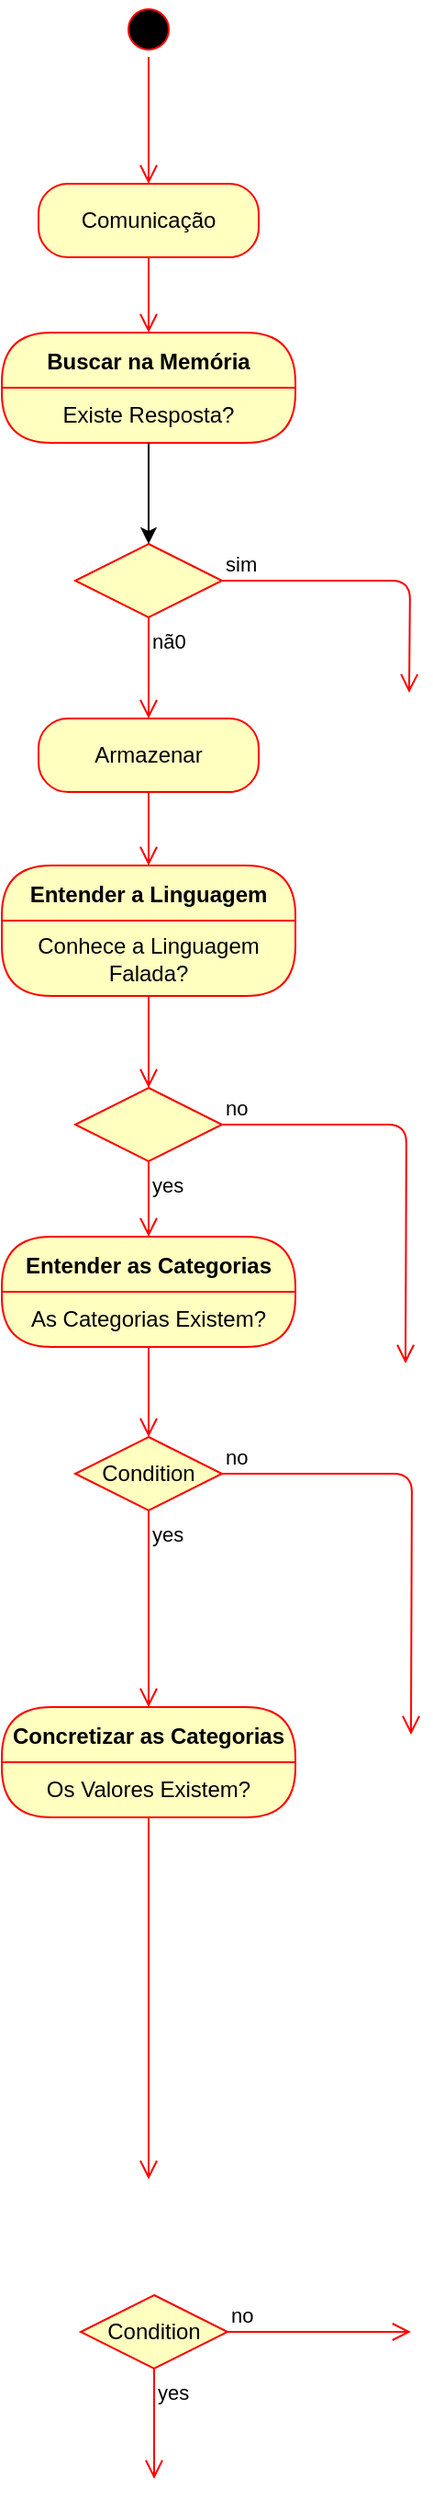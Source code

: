<mxfile>
    <diagram id="ajJ6zpVRrcrcCG0nuid9" name="Página-1">
        <mxGraphModel dx="542" dy="623" grid="0" gridSize="10" guides="1" tooltips="1" connect="1" arrows="1" fold="1" page="1" pageScale="1" pageWidth="827" pageHeight="1169" math="0" shadow="0">
            <root>
                <mxCell id="0"/>
                <mxCell id="1" parent="0"/>
                <mxCell id="2" value="" style="ellipse;html=1;shape=startState;fillColor=#000000;strokeColor=#ff0000;" vertex="1" parent="1">
                    <mxGeometry x="399" y="27" width="30" height="30" as="geometry"/>
                </mxCell>
                <mxCell id="3" value="" style="edgeStyle=orthogonalEdgeStyle;html=1;verticalAlign=bottom;endArrow=open;endSize=8;strokeColor=#ff0000;entryX=0.5;entryY=0;entryDx=0;entryDy=0;" edge="1" source="2" parent="1" target="4">
                    <mxGeometry relative="1" as="geometry">
                        <mxPoint x="414" y="117" as="targetPoint"/>
                    </mxGeometry>
                </mxCell>
                <mxCell id="4" value="Comunicação" style="rounded=1;whiteSpace=wrap;html=1;arcSize=40;fontColor=#000000;fillColor=#ffffc0;strokeColor=#ff0000;" vertex="1" parent="1">
                    <mxGeometry x="354" y="126" width="120" height="40" as="geometry"/>
                </mxCell>
                <mxCell id="5" value="" style="edgeStyle=orthogonalEdgeStyle;html=1;verticalAlign=bottom;endArrow=open;endSize=8;strokeColor=#ff0000;entryX=0.5;entryY=0;entryDx=0;entryDy=0;" edge="1" source="4" parent="1" target="6">
                    <mxGeometry relative="1" as="geometry">
                        <mxPoint x="416" y="221" as="targetPoint"/>
                    </mxGeometry>
                </mxCell>
                <mxCell id="6" value="Buscar na Memória" style="swimlane;fontStyle=1;align=center;verticalAlign=middle;childLayout=stackLayout;horizontal=1;startSize=30;horizontalStack=0;resizeParent=0;resizeLast=1;container=0;fontColor=#000000;collapsible=0;rounded=1;arcSize=30;strokeColor=#ff0000;fillColor=#ffffc0;swimlaneFillColor=#ffffc0;dropTarget=0;" vertex="1" parent="1">
                    <mxGeometry x="334" y="207" width="160" height="60" as="geometry"/>
                </mxCell>
                <mxCell id="7" value="Existe Resposta?" style="text;html=1;strokeColor=none;fillColor=none;align=center;verticalAlign=middle;spacingLeft=4;spacingRight=4;whiteSpace=wrap;overflow=hidden;rotatable=0;fontColor=#000000;" vertex="1" parent="6">
                    <mxGeometry y="30" width="160" height="30" as="geometry"/>
                </mxCell>
                <mxCell id="11" value="" style="rhombus;whiteSpace=wrap;html=1;fillColor=#ffffc0;strokeColor=#ff0000;" vertex="1" parent="1">
                    <mxGeometry x="374" y="322" width="80" height="40" as="geometry"/>
                </mxCell>
                <mxCell id="12" value="sim" style="edgeStyle=orthogonalEdgeStyle;html=1;align=left;verticalAlign=bottom;endArrow=open;endSize=8;strokeColor=#ff0000;" edge="1" source="11" parent="1">
                    <mxGeometry x="-1" relative="1" as="geometry">
                        <mxPoint x="556" y="403" as="targetPoint"/>
                    </mxGeometry>
                </mxCell>
                <mxCell id="13" value="nã0" style="edgeStyle=orthogonalEdgeStyle;html=1;align=left;verticalAlign=top;endArrow=open;endSize=8;strokeColor=#ff0000;entryX=0.5;entryY=0;entryDx=0;entryDy=0;" edge="1" source="11" parent="1" target="16">
                    <mxGeometry x="-1" relative="1" as="geometry">
                        <mxPoint x="414" y="483" as="targetPoint"/>
                    </mxGeometry>
                </mxCell>
                <mxCell id="15" style="edgeStyle=none;html=1;exitX=0.5;exitY=1;exitDx=0;exitDy=0;entryX=0.5;entryY=0;entryDx=0;entryDy=0;" edge="1" parent="1" source="7" target="11">
                    <mxGeometry relative="1" as="geometry"/>
                </mxCell>
                <mxCell id="16" value="Armazenar" style="rounded=1;whiteSpace=wrap;html=1;arcSize=40;fontColor=#000000;fillColor=#ffffc0;strokeColor=#ff0000;" vertex="1" parent="1">
                    <mxGeometry x="354" y="417" width="120" height="40" as="geometry"/>
                </mxCell>
                <mxCell id="17" value="" style="edgeStyle=orthogonalEdgeStyle;html=1;verticalAlign=bottom;endArrow=open;endSize=8;strokeColor=#ff0000;entryX=0.5;entryY=0;entryDx=0;entryDy=0;" edge="1" source="16" parent="1" target="18">
                    <mxGeometry relative="1" as="geometry">
                        <mxPoint x="414" y="523" as="targetPoint"/>
                    </mxGeometry>
                </mxCell>
                <mxCell id="18" value="Entender a Linguagem" style="swimlane;fontStyle=1;align=center;verticalAlign=middle;childLayout=stackLayout;horizontal=1;startSize=30;horizontalStack=0;resizeParent=0;resizeLast=1;container=0;fontColor=#000000;collapsible=0;rounded=1;arcSize=30;strokeColor=#ff0000;fillColor=#ffffc0;swimlaneFillColor=#ffffc0;dropTarget=0;" vertex="1" parent="1">
                    <mxGeometry x="334" y="497" width="160" height="71" as="geometry"/>
                </mxCell>
                <mxCell id="19" value="Conhece a Linguagem Falada?" style="text;html=1;strokeColor=none;fillColor=none;align=center;verticalAlign=middle;spacingLeft=4;spacingRight=4;whiteSpace=wrap;overflow=hidden;rotatable=0;fontColor=#000000;" vertex="1" parent="18">
                    <mxGeometry y="30" width="160" height="41" as="geometry"/>
                </mxCell>
                <mxCell id="20" value="" style="edgeStyle=orthogonalEdgeStyle;html=1;verticalAlign=bottom;endArrow=open;endSize=8;strokeColor=#ff0000;entryX=0.5;entryY=0;entryDx=0;entryDy=0;" edge="1" source="18" parent="1" target="24">
                    <mxGeometry relative="1" as="geometry">
                        <mxPoint x="414" y="686" as="targetPoint"/>
                    </mxGeometry>
                </mxCell>
                <mxCell id="24" value="" style="rhombus;whiteSpace=wrap;html=1;fillColor=#ffffc0;strokeColor=#ff0000;" vertex="1" parent="1">
                    <mxGeometry x="374" y="618" width="80" height="40" as="geometry"/>
                </mxCell>
                <mxCell id="25" value="no" style="edgeStyle=orthogonalEdgeStyle;html=1;align=left;verticalAlign=bottom;endArrow=open;endSize=8;strokeColor=#ff0000;" edge="1" source="24" parent="1">
                    <mxGeometry x="-1" relative="1" as="geometry">
                        <mxPoint x="554" y="768" as="targetPoint"/>
                    </mxGeometry>
                </mxCell>
                <mxCell id="26" value="yes" style="edgeStyle=orthogonalEdgeStyle;html=1;align=left;verticalAlign=top;endArrow=open;endSize=8;strokeColor=#ff0000;entryX=0.5;entryY=0;entryDx=0;entryDy=0;" edge="1" source="24" parent="1" target="30">
                    <mxGeometry x="-1" relative="1" as="geometry">
                        <mxPoint x="414" y="708" as="targetPoint"/>
                    </mxGeometry>
                </mxCell>
                <mxCell id="30" value="Entender as Categorias" style="swimlane;fontStyle=1;align=center;verticalAlign=middle;childLayout=stackLayout;horizontal=1;startSize=30;horizontalStack=0;resizeParent=0;resizeLast=1;container=0;fontColor=#000000;collapsible=0;rounded=1;arcSize=30;strokeColor=#ff0000;fillColor=#ffffc0;swimlaneFillColor=#ffffc0;dropTarget=0;" vertex="1" parent="1">
                    <mxGeometry x="334" y="699" width="160" height="60" as="geometry"/>
                </mxCell>
                <mxCell id="31" value="As Categorias Existem?" style="text;html=1;strokeColor=none;fillColor=none;align=center;verticalAlign=middle;spacingLeft=4;spacingRight=4;whiteSpace=wrap;overflow=hidden;rotatable=0;fontColor=#000000;" vertex="1" parent="30">
                    <mxGeometry y="30" width="160" height="30" as="geometry"/>
                </mxCell>
                <mxCell id="32" value="" style="edgeStyle=orthogonalEdgeStyle;html=1;verticalAlign=bottom;endArrow=open;endSize=8;strokeColor=#ff0000;entryX=0.5;entryY=0;entryDx=0;entryDy=0;" edge="1" source="30" parent="1" target="33">
                    <mxGeometry relative="1" as="geometry">
                        <mxPoint x="414" y="890" as="targetPoint"/>
                    </mxGeometry>
                </mxCell>
                <mxCell id="33" value="Condition" style="rhombus;whiteSpace=wrap;html=1;fillColor=#ffffc0;strokeColor=#ff0000;" vertex="1" parent="1">
                    <mxGeometry x="374" y="808" width="80" height="40" as="geometry"/>
                </mxCell>
                <mxCell id="34" value="no" style="edgeStyle=orthogonalEdgeStyle;html=1;align=left;verticalAlign=bottom;endArrow=open;endSize=8;strokeColor=#ff0000;" edge="1" source="33" parent="1">
                    <mxGeometry x="-1" relative="1" as="geometry">
                        <mxPoint x="557" y="970" as="targetPoint"/>
                    </mxGeometry>
                </mxCell>
                <mxCell id="35" value="yes" style="edgeStyle=orthogonalEdgeStyle;html=1;align=left;verticalAlign=top;endArrow=open;endSize=8;strokeColor=#ff0000;entryX=0.5;entryY=0;entryDx=0;entryDy=0;" edge="1" source="33" parent="1" target="36">
                    <mxGeometry x="-1" relative="1" as="geometry">
                        <mxPoint x="414" y="1048" as="targetPoint"/>
                    </mxGeometry>
                </mxCell>
                <mxCell id="36" value="Concretizar as Categorias" style="swimlane;fontStyle=1;align=center;verticalAlign=middle;childLayout=stackLayout;horizontal=1;startSize=30;horizontalStack=0;resizeParent=0;resizeLast=1;container=0;fontColor=#000000;collapsible=0;rounded=1;arcSize=30;strokeColor=#ff0000;fillColor=#ffffc0;swimlaneFillColor=#ffffc0;dropTarget=0;" vertex="1" parent="1">
                    <mxGeometry x="334" y="955" width="160" height="60" as="geometry"/>
                </mxCell>
                <mxCell id="37" value="Os Valores Existem?" style="text;html=1;strokeColor=none;fillColor=none;align=center;verticalAlign=middle;spacingLeft=4;spacingRight=4;whiteSpace=wrap;overflow=hidden;rotatable=0;fontColor=#000000;" vertex="1" parent="36">
                    <mxGeometry y="30" width="160" height="30" as="geometry"/>
                </mxCell>
                <mxCell id="38" value="" style="edgeStyle=orthogonalEdgeStyle;html=1;verticalAlign=bottom;endArrow=open;endSize=8;strokeColor=#ff0000;" edge="1" source="36" parent="1">
                    <mxGeometry relative="1" as="geometry">
                        <mxPoint x="414" y="1212" as="targetPoint"/>
                    </mxGeometry>
                </mxCell>
                <mxCell id="40" value="Condition" style="rhombus;whiteSpace=wrap;html=1;fillColor=#ffffc0;strokeColor=#ff0000;" vertex="1" parent="1">
                    <mxGeometry x="377" y="1275" width="80" height="40" as="geometry"/>
                </mxCell>
                <mxCell id="41" value="no" style="edgeStyle=orthogonalEdgeStyle;html=1;align=left;verticalAlign=bottom;endArrow=open;endSize=8;strokeColor=#ff0000;" edge="1" source="40" parent="1">
                    <mxGeometry x="-1" relative="1" as="geometry">
                        <mxPoint x="557" y="1295" as="targetPoint"/>
                    </mxGeometry>
                </mxCell>
                <mxCell id="42" value="yes" style="edgeStyle=orthogonalEdgeStyle;html=1;align=left;verticalAlign=top;endArrow=open;endSize=8;strokeColor=#ff0000;" edge="1" source="40" parent="1">
                    <mxGeometry x="-1" relative="1" as="geometry">
                        <mxPoint x="417" y="1375" as="targetPoint"/>
                    </mxGeometry>
                </mxCell>
            </root>
        </mxGraphModel>
    </diagram>
</mxfile>